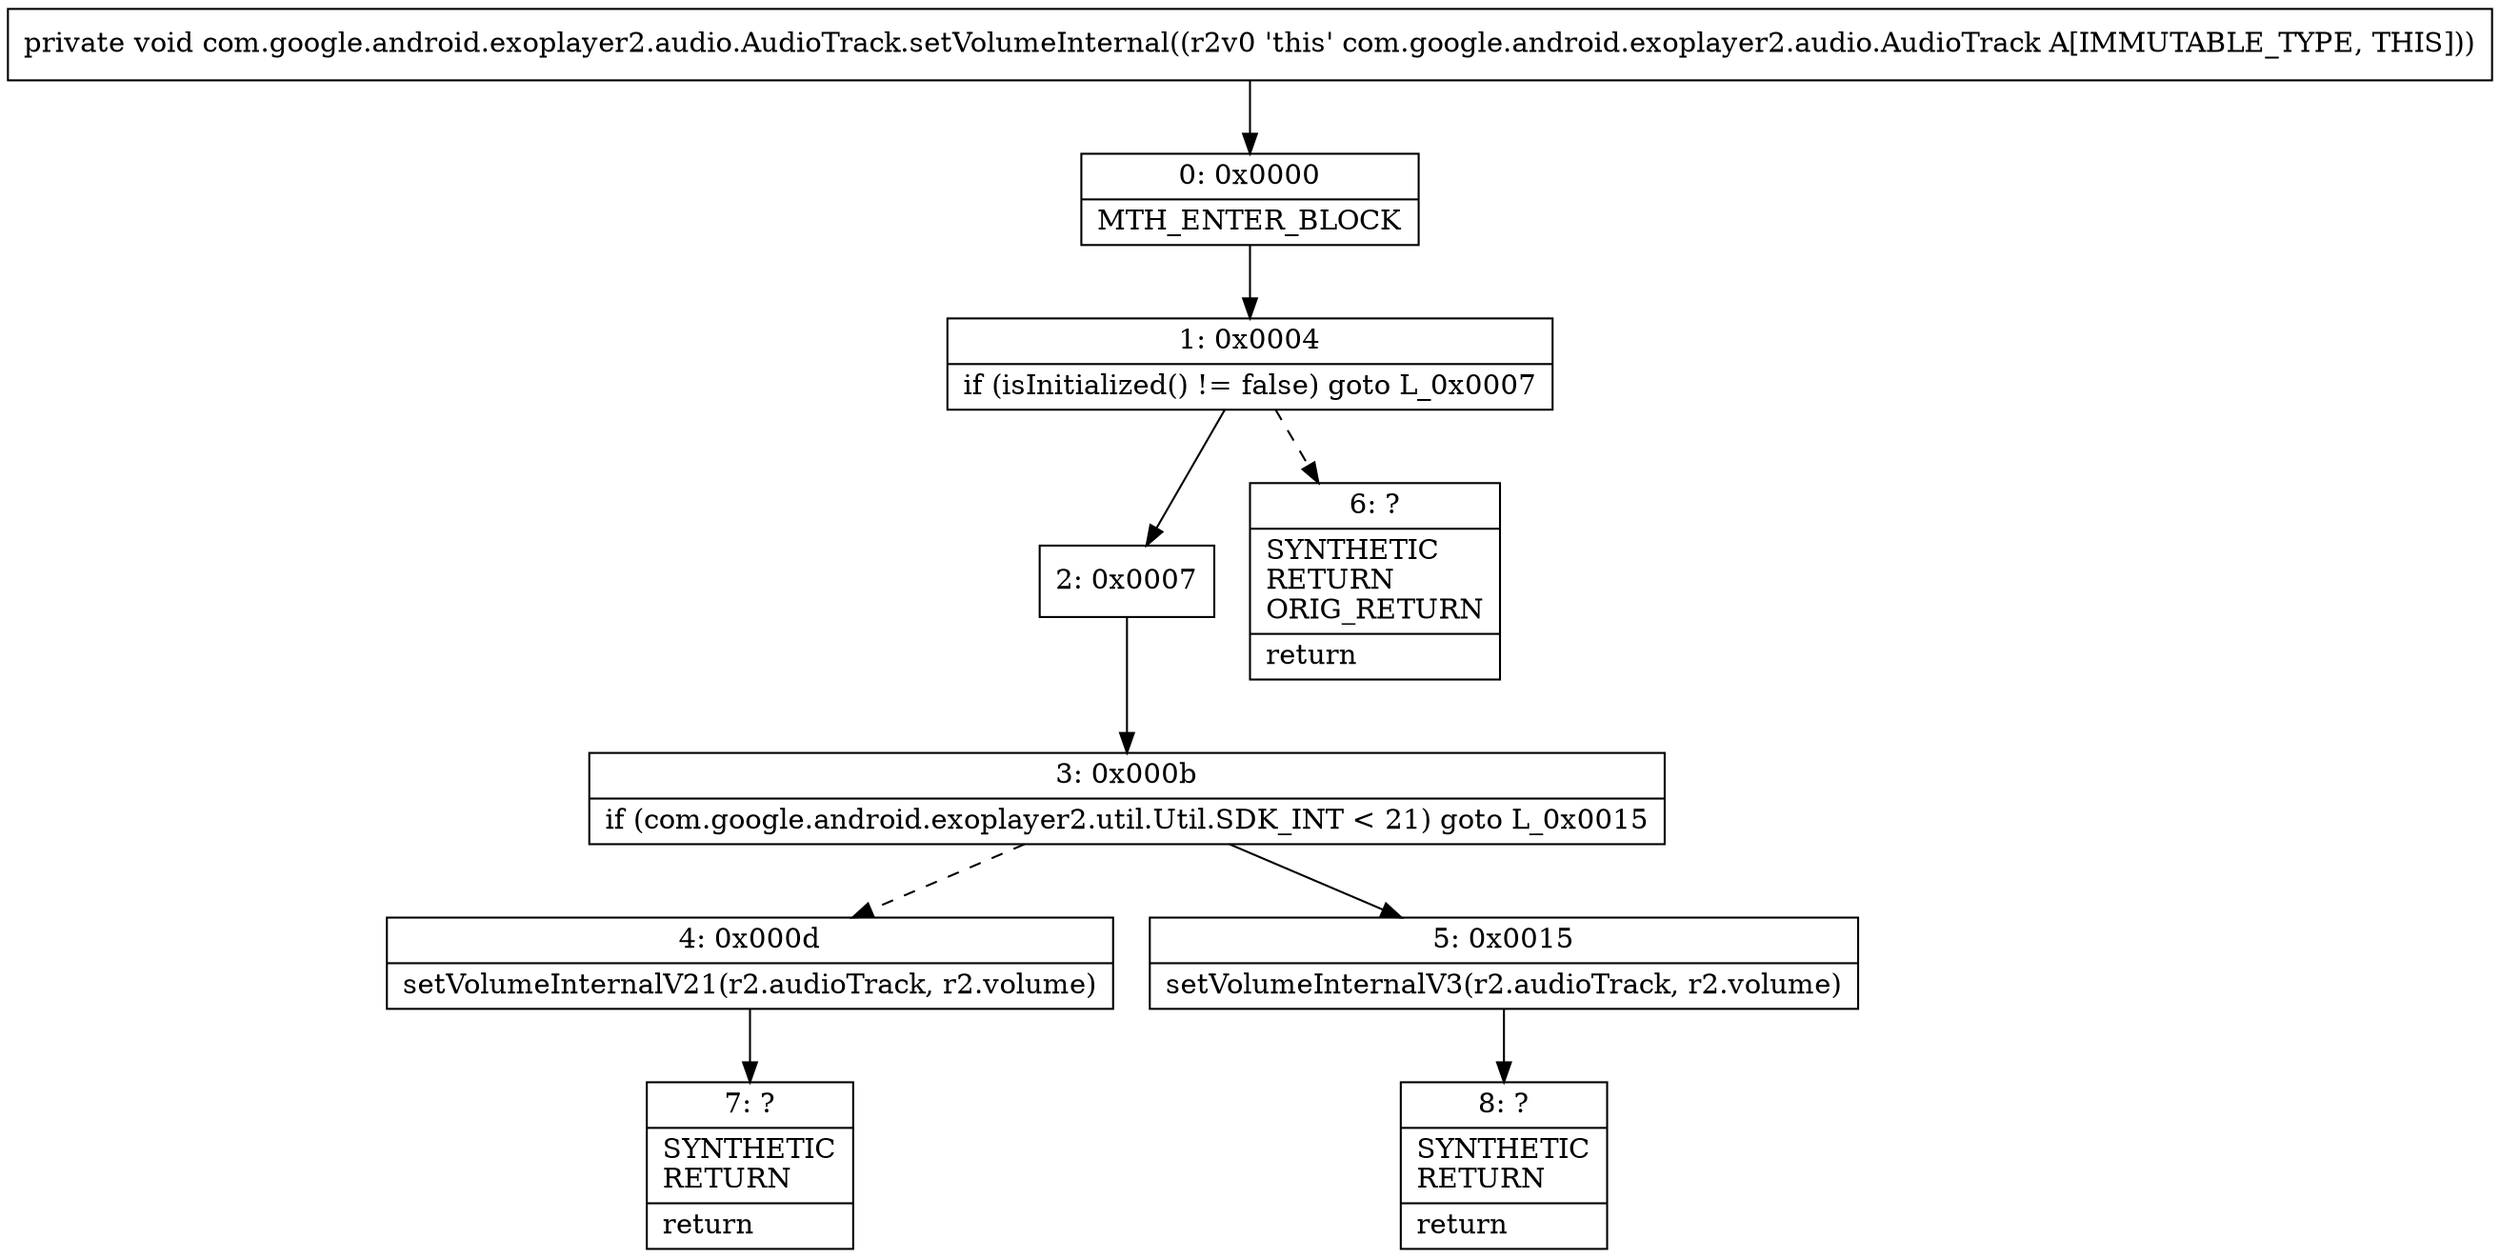 digraph "CFG forcom.google.android.exoplayer2.audio.AudioTrack.setVolumeInternal()V" {
Node_0 [shape=record,label="{0\:\ 0x0000|MTH_ENTER_BLOCK\l}"];
Node_1 [shape=record,label="{1\:\ 0x0004|if (isInitialized() != false) goto L_0x0007\l}"];
Node_2 [shape=record,label="{2\:\ 0x0007}"];
Node_3 [shape=record,label="{3\:\ 0x000b|if (com.google.android.exoplayer2.util.Util.SDK_INT \< 21) goto L_0x0015\l}"];
Node_4 [shape=record,label="{4\:\ 0x000d|setVolumeInternalV21(r2.audioTrack, r2.volume)\l}"];
Node_5 [shape=record,label="{5\:\ 0x0015|setVolumeInternalV3(r2.audioTrack, r2.volume)\l}"];
Node_6 [shape=record,label="{6\:\ ?|SYNTHETIC\lRETURN\lORIG_RETURN\l|return\l}"];
Node_7 [shape=record,label="{7\:\ ?|SYNTHETIC\lRETURN\l|return\l}"];
Node_8 [shape=record,label="{8\:\ ?|SYNTHETIC\lRETURN\l|return\l}"];
MethodNode[shape=record,label="{private void com.google.android.exoplayer2.audio.AudioTrack.setVolumeInternal((r2v0 'this' com.google.android.exoplayer2.audio.AudioTrack A[IMMUTABLE_TYPE, THIS])) }"];
MethodNode -> Node_0;
Node_0 -> Node_1;
Node_1 -> Node_2;
Node_1 -> Node_6[style=dashed];
Node_2 -> Node_3;
Node_3 -> Node_4[style=dashed];
Node_3 -> Node_5;
Node_4 -> Node_7;
Node_5 -> Node_8;
}


